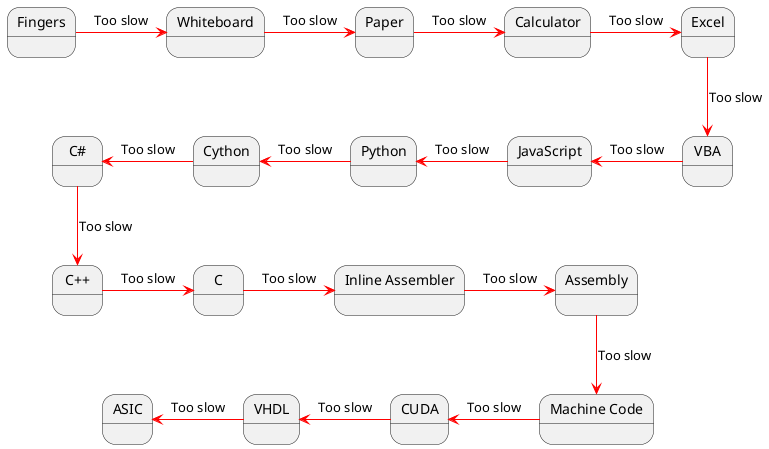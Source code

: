 @startuml
Fingers -right[#red]-> Whiteboard : Too slow
Whiteboard -right[#red]-> Paper : Too slow
Paper -right[#red]-> Calculator : Too slow
Calculator -right[#red]-> Excel : Too slow
Excel -down[#red]-> VBA : Too slow
VBA -left[#red]-> JavaScript : Too slow
JavaScript -left[#red]-> Python : Too slow
Python -left[#red]-> Cython : Too slow
state "C#" as CS
state "C++" as CPP
state "Inline Assembler" as InlineAssembler
state "Machine Code" as MachineCode
Cython -left[#red]-> CS : Too slow
CS -down[#red]-> CPP : Too slow
CPP -right[#red]-> C : Too slow
C -right[#red]-> InlineAssembler : Too slow
InlineAssembler -right[#red]-> Assembly : Too slow
Assembly -down[#red]-> MachineCode : Too slow
MachineCode -left[#red]-> CUDA : Too slow
CUDA -left[#red]-> VHDL : Too slow
VHDL -left[#red]-> ASIC : Too slow
@enduml
